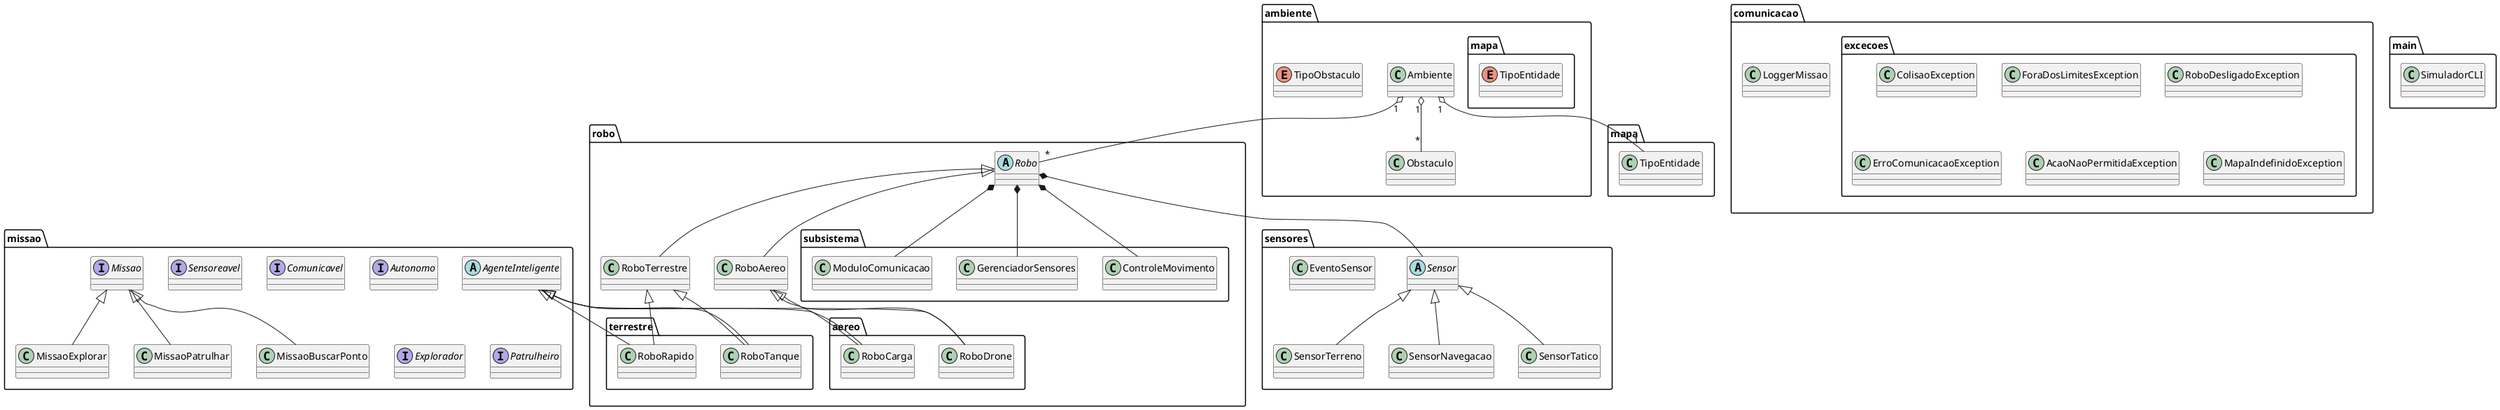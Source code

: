 @startuml
package ambiente {
  class Ambiente
  class Obstaculo
  enum TipoObstaculo
  enum mapa.TipoEntidade
}

package robo {
  abstract class Robo
  class RoboTerrestre
  class RoboAereo
  package terrestre {
    class RoboTanque
    class RoboRapido
  }
  package aereo {
    class RoboDrone
    class RoboCarga
  }
  package subsistema {
    class ControleMovimento
    class GerenciadorSensores
    class ModuloComunicacao
  }
}

package sensores {
  abstract class Sensor
  class SensorTerreno
  class SensorNavegacao
  class SensorTatico
  class EventoSensor
}

package missao {
  interface Missao
  class MissaoExplorar
  class MissaoPatrulhar
  class MissaoBuscarPonto
  abstract class AgenteInteligente
  interface Sensoreavel
  interface Comunicavel
  interface Autonomo
  interface Explorador
  interface Patrulheiro
}

package comunicacao {
  class LoggerMissao
  package excecoes {
    class ColisaoException
    class ForaDosLimitesException
    class RoboDesligadoException
    class ErroComunicacaoException
    class AcaoNaoPermitidaException
    class MapaIndefinidoException
  }
}

package main {
  class SimuladorCLI
}

Ambiente "1" o-- "*" Robo
Ambiente "1" o-- "*" Obstaculo
Ambiente "1" o-- "1" mapa.TipoEntidade

Robo <|-- RoboTerrestre
Robo <|-- RoboAereo
RoboTerrestre <|-- RoboTanque
RoboTerrestre <|-- RoboRapido
RoboAereo <|-- RoboDrone
RoboAereo <|-- RoboCarga

Robo *-- ControleMovimento
Robo *-- GerenciadorSensores
Robo *-- ModuloComunicacao
Robo *-- Sensor

Sensor <|-- SensorTerreno
Sensor <|-- SensorNavegacao
Sensor <|-- SensorTatico

AgenteInteligente <|-- RoboTanque
AgenteInteligente <|-- RoboRapido
AgenteInteligente <|-- RoboDrone
AgenteInteligente <|-- RoboCarga

Missao <|-- MissaoExplorar
Missao <|-- MissaoPatrulhar
Missao <|-- MissaoBuscarPonto

@enduml
